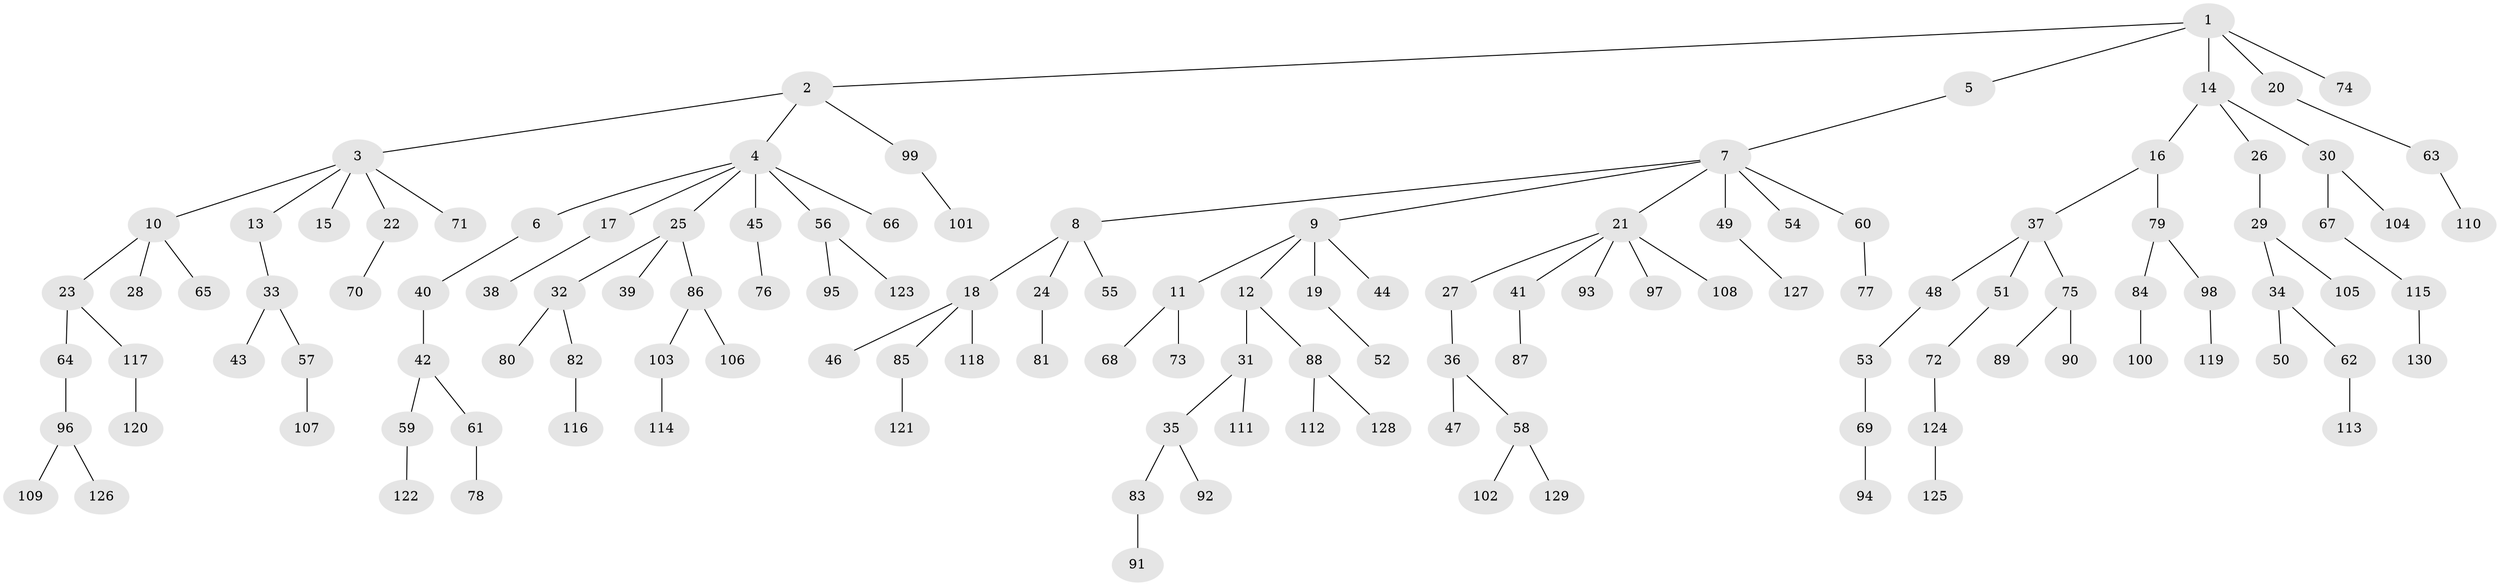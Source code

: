 // Generated by graph-tools (version 1.1) at 2025/11/02/27/25 16:11:26]
// undirected, 130 vertices, 129 edges
graph export_dot {
graph [start="1"]
  node [color=gray90,style=filled];
  1;
  2;
  3;
  4;
  5;
  6;
  7;
  8;
  9;
  10;
  11;
  12;
  13;
  14;
  15;
  16;
  17;
  18;
  19;
  20;
  21;
  22;
  23;
  24;
  25;
  26;
  27;
  28;
  29;
  30;
  31;
  32;
  33;
  34;
  35;
  36;
  37;
  38;
  39;
  40;
  41;
  42;
  43;
  44;
  45;
  46;
  47;
  48;
  49;
  50;
  51;
  52;
  53;
  54;
  55;
  56;
  57;
  58;
  59;
  60;
  61;
  62;
  63;
  64;
  65;
  66;
  67;
  68;
  69;
  70;
  71;
  72;
  73;
  74;
  75;
  76;
  77;
  78;
  79;
  80;
  81;
  82;
  83;
  84;
  85;
  86;
  87;
  88;
  89;
  90;
  91;
  92;
  93;
  94;
  95;
  96;
  97;
  98;
  99;
  100;
  101;
  102;
  103;
  104;
  105;
  106;
  107;
  108;
  109;
  110;
  111;
  112;
  113;
  114;
  115;
  116;
  117;
  118;
  119;
  120;
  121;
  122;
  123;
  124;
  125;
  126;
  127;
  128;
  129;
  130;
  1 -- 2;
  1 -- 5;
  1 -- 14;
  1 -- 20;
  1 -- 74;
  2 -- 3;
  2 -- 4;
  2 -- 99;
  3 -- 10;
  3 -- 13;
  3 -- 15;
  3 -- 22;
  3 -- 71;
  4 -- 6;
  4 -- 17;
  4 -- 25;
  4 -- 45;
  4 -- 56;
  4 -- 66;
  5 -- 7;
  6 -- 40;
  7 -- 8;
  7 -- 9;
  7 -- 21;
  7 -- 49;
  7 -- 54;
  7 -- 60;
  8 -- 18;
  8 -- 24;
  8 -- 55;
  9 -- 11;
  9 -- 12;
  9 -- 19;
  9 -- 44;
  10 -- 23;
  10 -- 28;
  10 -- 65;
  11 -- 68;
  11 -- 73;
  12 -- 31;
  12 -- 88;
  13 -- 33;
  14 -- 16;
  14 -- 26;
  14 -- 30;
  16 -- 37;
  16 -- 79;
  17 -- 38;
  18 -- 46;
  18 -- 85;
  18 -- 118;
  19 -- 52;
  20 -- 63;
  21 -- 27;
  21 -- 41;
  21 -- 93;
  21 -- 97;
  21 -- 108;
  22 -- 70;
  23 -- 64;
  23 -- 117;
  24 -- 81;
  25 -- 32;
  25 -- 39;
  25 -- 86;
  26 -- 29;
  27 -- 36;
  29 -- 34;
  29 -- 105;
  30 -- 67;
  30 -- 104;
  31 -- 35;
  31 -- 111;
  32 -- 80;
  32 -- 82;
  33 -- 43;
  33 -- 57;
  34 -- 50;
  34 -- 62;
  35 -- 83;
  35 -- 92;
  36 -- 47;
  36 -- 58;
  37 -- 48;
  37 -- 51;
  37 -- 75;
  40 -- 42;
  41 -- 87;
  42 -- 59;
  42 -- 61;
  45 -- 76;
  48 -- 53;
  49 -- 127;
  51 -- 72;
  53 -- 69;
  56 -- 95;
  56 -- 123;
  57 -- 107;
  58 -- 102;
  58 -- 129;
  59 -- 122;
  60 -- 77;
  61 -- 78;
  62 -- 113;
  63 -- 110;
  64 -- 96;
  67 -- 115;
  69 -- 94;
  72 -- 124;
  75 -- 89;
  75 -- 90;
  79 -- 84;
  79 -- 98;
  82 -- 116;
  83 -- 91;
  84 -- 100;
  85 -- 121;
  86 -- 103;
  86 -- 106;
  88 -- 112;
  88 -- 128;
  96 -- 109;
  96 -- 126;
  98 -- 119;
  99 -- 101;
  103 -- 114;
  115 -- 130;
  117 -- 120;
  124 -- 125;
}
